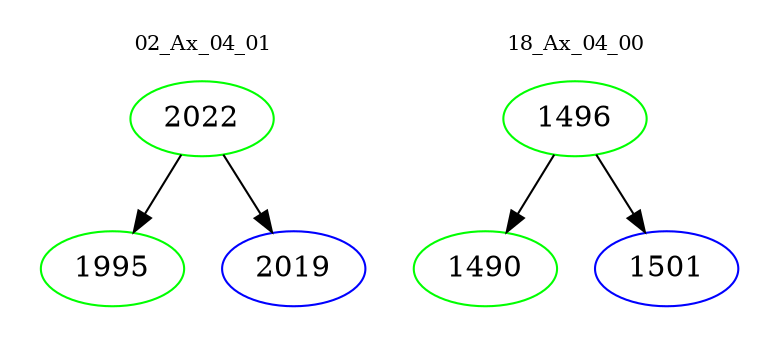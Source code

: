 digraph{
subgraph cluster_0 {
color = white
label = "02_Ax_04_01";
fontsize=10;
T0_2022 [label="2022", color="green"]
T0_2022 -> T0_1995 [color="black"]
T0_1995 [label="1995", color="green"]
T0_2022 -> T0_2019 [color="black"]
T0_2019 [label="2019", color="blue"]
}
subgraph cluster_1 {
color = white
label = "18_Ax_04_00";
fontsize=10;
T1_1496 [label="1496", color="green"]
T1_1496 -> T1_1490 [color="black"]
T1_1490 [label="1490", color="green"]
T1_1496 -> T1_1501 [color="black"]
T1_1501 [label="1501", color="blue"]
}
}
